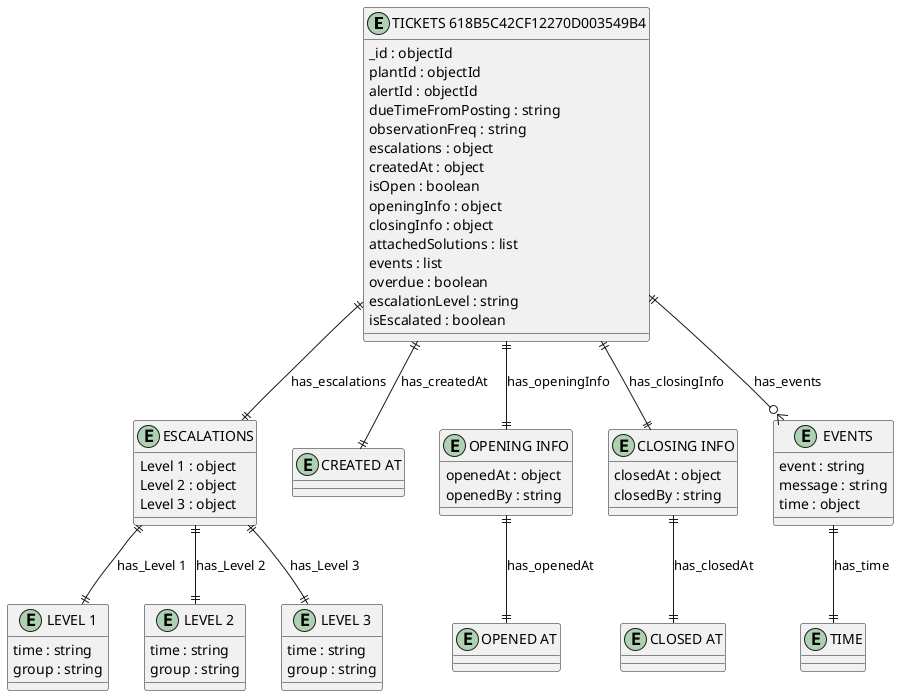 @startuml TICKETS_618B5C42CF12270D003549B4_Diagram

entity "TICKETS 618B5C42CF12270D003549B4" as TICKETS_618B5C42CF12270D003549B4 {
  _id : objectId
  plantId : objectId
  alertId : objectId
  dueTimeFromPosting : string
  observationFreq : string
  escalations : object
  createdAt : object
  isOpen : boolean
  openingInfo : object
  closingInfo : object
  attachedSolutions : list
  events : list
  overdue : boolean
  escalationLevel : string
  isEscalated : boolean
}

entity "ESCALATIONS" as ESCALATIONS {
  Level 1 : object
  Level 2 : object
  Level 3 : object
}

entity "LEVEL 1" as LEVEL_1 {
  time : string
  group : string
}

entity "LEVEL 2" as LEVEL_2 {
  time : string
  group : string
}

entity "LEVEL 3" as LEVEL_3 {
  time : string
  group : string
}

entity "CREATED AT" as CREATED_AT {
}

entity "OPENING INFO" as OPENING_INFO {
  openedAt : object
  openedBy : string
}

entity "OPENED AT" as OPENED_AT {
}

entity "CLOSING INFO" as CLOSING_INFO {
  closedAt : object
  closedBy : string
}

entity "CLOSED AT" as CLOSED_AT {
}

entity "EVENTS" as EVENTS {
  event : string
  message : string
  time : object
}

entity "TIME" as TIME {
}

' // Relationships
TICKETS_618B5C42CF12270D003549B4 ||--|| ESCALATIONS : has_escalations
ESCALATIONS ||--|| LEVEL_1 : has_Level 1
ESCALATIONS ||--|| LEVEL_2 : has_Level 2
ESCALATIONS ||--|| LEVEL_3 : has_Level 3
TICKETS_618B5C42CF12270D003549B4 ||--|| CREATED_AT : has_createdAt
TICKETS_618B5C42CF12270D003549B4 ||--|| OPENING_INFO : has_openingInfo
OPENING_INFO ||--|| OPENED_AT : has_openedAt
TICKETS_618B5C42CF12270D003549B4 ||--|| CLOSING_INFO : has_closingInfo
CLOSING_INFO ||--|| CLOSED_AT : has_closedAt
TICKETS_618B5C42CF12270D003549B4 ||--o{ EVENTS : has_events
EVENTS ||--|| TIME : has_time
@enduml